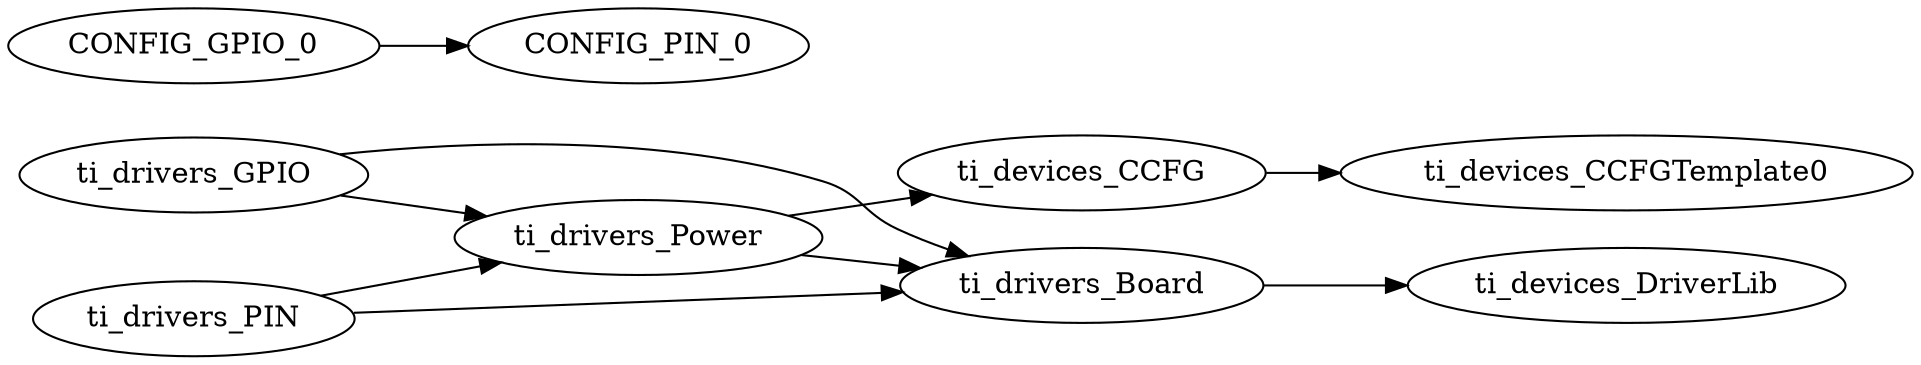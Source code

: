 digraph Model
{
    graph[rankdir=LR]

    // mod.$name=/ti/devices/CCFG
    ti_devices_CCFG -> ti_devices_CCFGTemplate0

    // mod.$name=/ti/devices/CCFGTemplate

    // mod.$name=/ti/devices/DriverLib

    // mod.$name=/ti/drivers/Board
    ti_drivers_Board -> ti_devices_DriverLib

    // mod.$name=/ti/drivers/GPIO
    ti_drivers_GPIO -> ti_drivers_Power
    ti_drivers_GPIO -> ti_drivers_Board
    CONFIG_GPIO_0 -> CONFIG_PIN_0

    // mod.$name=/ti/drivers/PIN
    ti_drivers_PIN -> ti_drivers_Power
    ti_drivers_PIN -> ti_drivers_Board

    // mod.$name=/ti/drivers/Power
    ti_drivers_Power -> ti_devices_CCFG
    ti_drivers_Power -> ti_drivers_Board

    // mod.$name=/ti/drivers/RTOS
}
